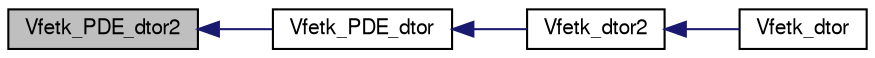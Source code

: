 digraph "Vfetk_PDE_dtor2"
{
  edge [fontname="FreeSans",fontsize="10",labelfontname="FreeSans",labelfontsize="10"];
  node [fontname="FreeSans",fontsize="10",shape=record];
  rankdir="LR";
  Node1 [label="Vfetk_PDE_dtor2",height=0.2,width=0.4,color="black", fillcolor="grey75", style="filled" fontcolor="black"];
  Node1 -> Node2 [dir="back",color="midnightblue",fontsize="10",style="solid",fontname="FreeSans"];
  Node2 [label="Vfetk_PDE_dtor",height=0.2,width=0.4,color="black", fillcolor="white", style="filled",URL="$group___vfetk.html#ga307a07820ff812de5651c5477c2fecb8",tooltip="Destroys FEtk PDE object."];
  Node2 -> Node3 [dir="back",color="midnightblue",fontsize="10",style="solid",fontname="FreeSans"];
  Node3 [label="Vfetk_dtor2",height=0.2,width=0.4,color="black", fillcolor="white", style="filled",URL="$group___vfetk.html#gaaeb17f2b19166a4d2c5e1e2e305527be",tooltip="FORTRAN stub object destructor."];
  Node3 -> Node4 [dir="back",color="midnightblue",fontsize="10",style="solid",fontname="FreeSans"];
  Node4 [label="Vfetk_dtor",height=0.2,width=0.4,color="black", fillcolor="white", style="filled",URL="$group___vfetk.html#ga241f72c9fdc925298f48392a92e832a6",tooltip="Object destructor."];
}

